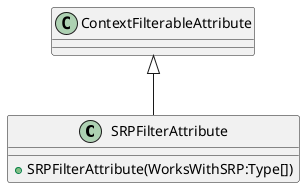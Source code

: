@startuml
class SRPFilterAttribute {
    + SRPFilterAttribute(WorksWithSRP:Type[])
}
ContextFilterableAttribute <|-- SRPFilterAttribute
@enduml
